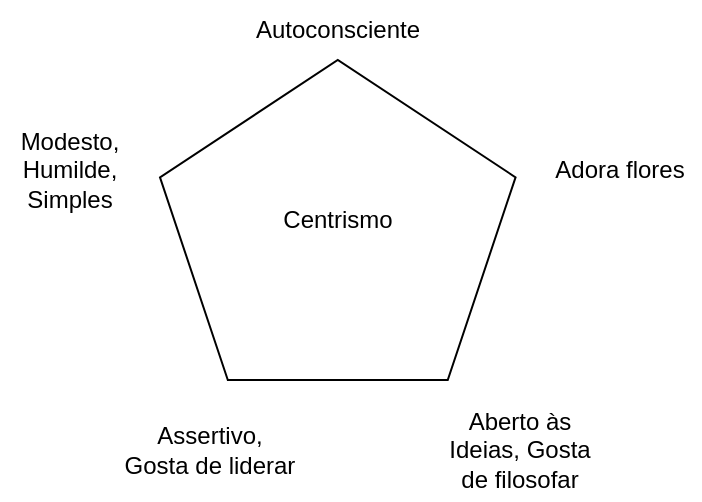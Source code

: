 <mxfile version="21.7.5" type="device">
  <diagram name="Page-1" id="hrfuKWmgcLDxA6A8_S4z">
    <mxGraphModel dx="961" dy="523" grid="1" gridSize="10" guides="1" tooltips="1" connect="1" arrows="1" fold="1" page="1" pageScale="1" pageWidth="850" pageHeight="1100" math="0" shadow="0">
      <root>
        <mxCell id="0" />
        <mxCell id="1" parent="0" />
        <mxCell id="MGS4_zHk_vSdASKoHBL2-1" value="Centrismo" style="whiteSpace=wrap;html=1;shape=mxgraph.basic.pentagon" vertex="1" parent="1">
          <mxGeometry x="320" y="190" width="177.78" height="160" as="geometry" />
        </mxCell>
        <mxCell id="MGS4_zHk_vSdASKoHBL2-2" value="Autoconsciente" style="text;html=1;strokeColor=none;fillColor=none;align=center;verticalAlign=middle;whiteSpace=wrap;rounded=0;" vertex="1" parent="1">
          <mxGeometry x="379" y="160" width="60" height="30" as="geometry" />
        </mxCell>
        <mxCell id="MGS4_zHk_vSdASKoHBL2-3" value="Assertivo, Gosta de liderar" style="text;html=1;strokeColor=none;fillColor=none;align=center;verticalAlign=middle;whiteSpace=wrap;rounded=0;" vertex="1" parent="1">
          <mxGeometry x="300" y="360" width="90" height="50" as="geometry" />
        </mxCell>
        <mxCell id="MGS4_zHk_vSdASKoHBL2-4" value="Aberto às Ideias, Gosta de filosofar" style="text;html=1;strokeColor=none;fillColor=none;align=center;verticalAlign=middle;whiteSpace=wrap;rounded=0;" vertex="1" parent="1">
          <mxGeometry x="460" y="370" width="80" height="30" as="geometry" />
        </mxCell>
        <mxCell id="MGS4_zHk_vSdASKoHBL2-6" value="Modesto, Humilde,&lt;br&gt;Simples" style="text;html=1;strokeColor=none;fillColor=none;align=center;verticalAlign=middle;whiteSpace=wrap;rounded=0;" vertex="1" parent="1">
          <mxGeometry x="240" y="230" width="70" height="30" as="geometry" />
        </mxCell>
        <mxCell id="MGS4_zHk_vSdASKoHBL2-7" value="Adora flores" style="text;html=1;strokeColor=none;fillColor=none;align=center;verticalAlign=middle;whiteSpace=wrap;rounded=0;" vertex="1" parent="1">
          <mxGeometry x="510" y="230" width="80" height="30" as="geometry" />
        </mxCell>
      </root>
    </mxGraphModel>
  </diagram>
</mxfile>
